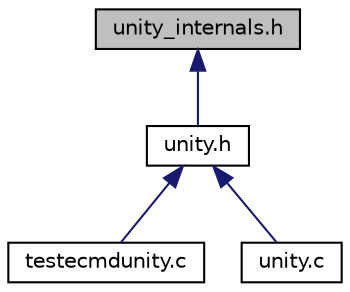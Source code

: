 digraph "unity_internals.h"
{
 // LATEX_PDF_SIZE
  edge [fontname="Helvetica",fontsize="10",labelfontname="Helvetica",labelfontsize="10"];
  node [fontname="Helvetica",fontsize="10",shape=record];
  Node1 [label="unity_internals.h",height=0.2,width=0.4,color="black", fillcolor="grey75", style="filled", fontcolor="black",tooltip=" "];
  Node1 -> Node2 [dir="back",color="midnightblue",fontsize="10",style="solid"];
  Node2 [label="unity.h",height=0.2,width=0.4,color="black", fillcolor="white", style="filled",URL="$unity_8h.html",tooltip=" "];
  Node2 -> Node3 [dir="back",color="midnightblue",fontsize="10",style="solid"];
  Node3 [label="testecmdunity.c",height=0.2,width=0.4,color="black", fillcolor="white", style="filled",URL="$testecmdunity_8c.html",tooltip=" "];
  Node2 -> Node4 [dir="back",color="midnightblue",fontsize="10",style="solid"];
  Node4 [label="unity.c",height=0.2,width=0.4,color="black", fillcolor="white", style="filled",URL="$unity_8c.html",tooltip=" "];
}
